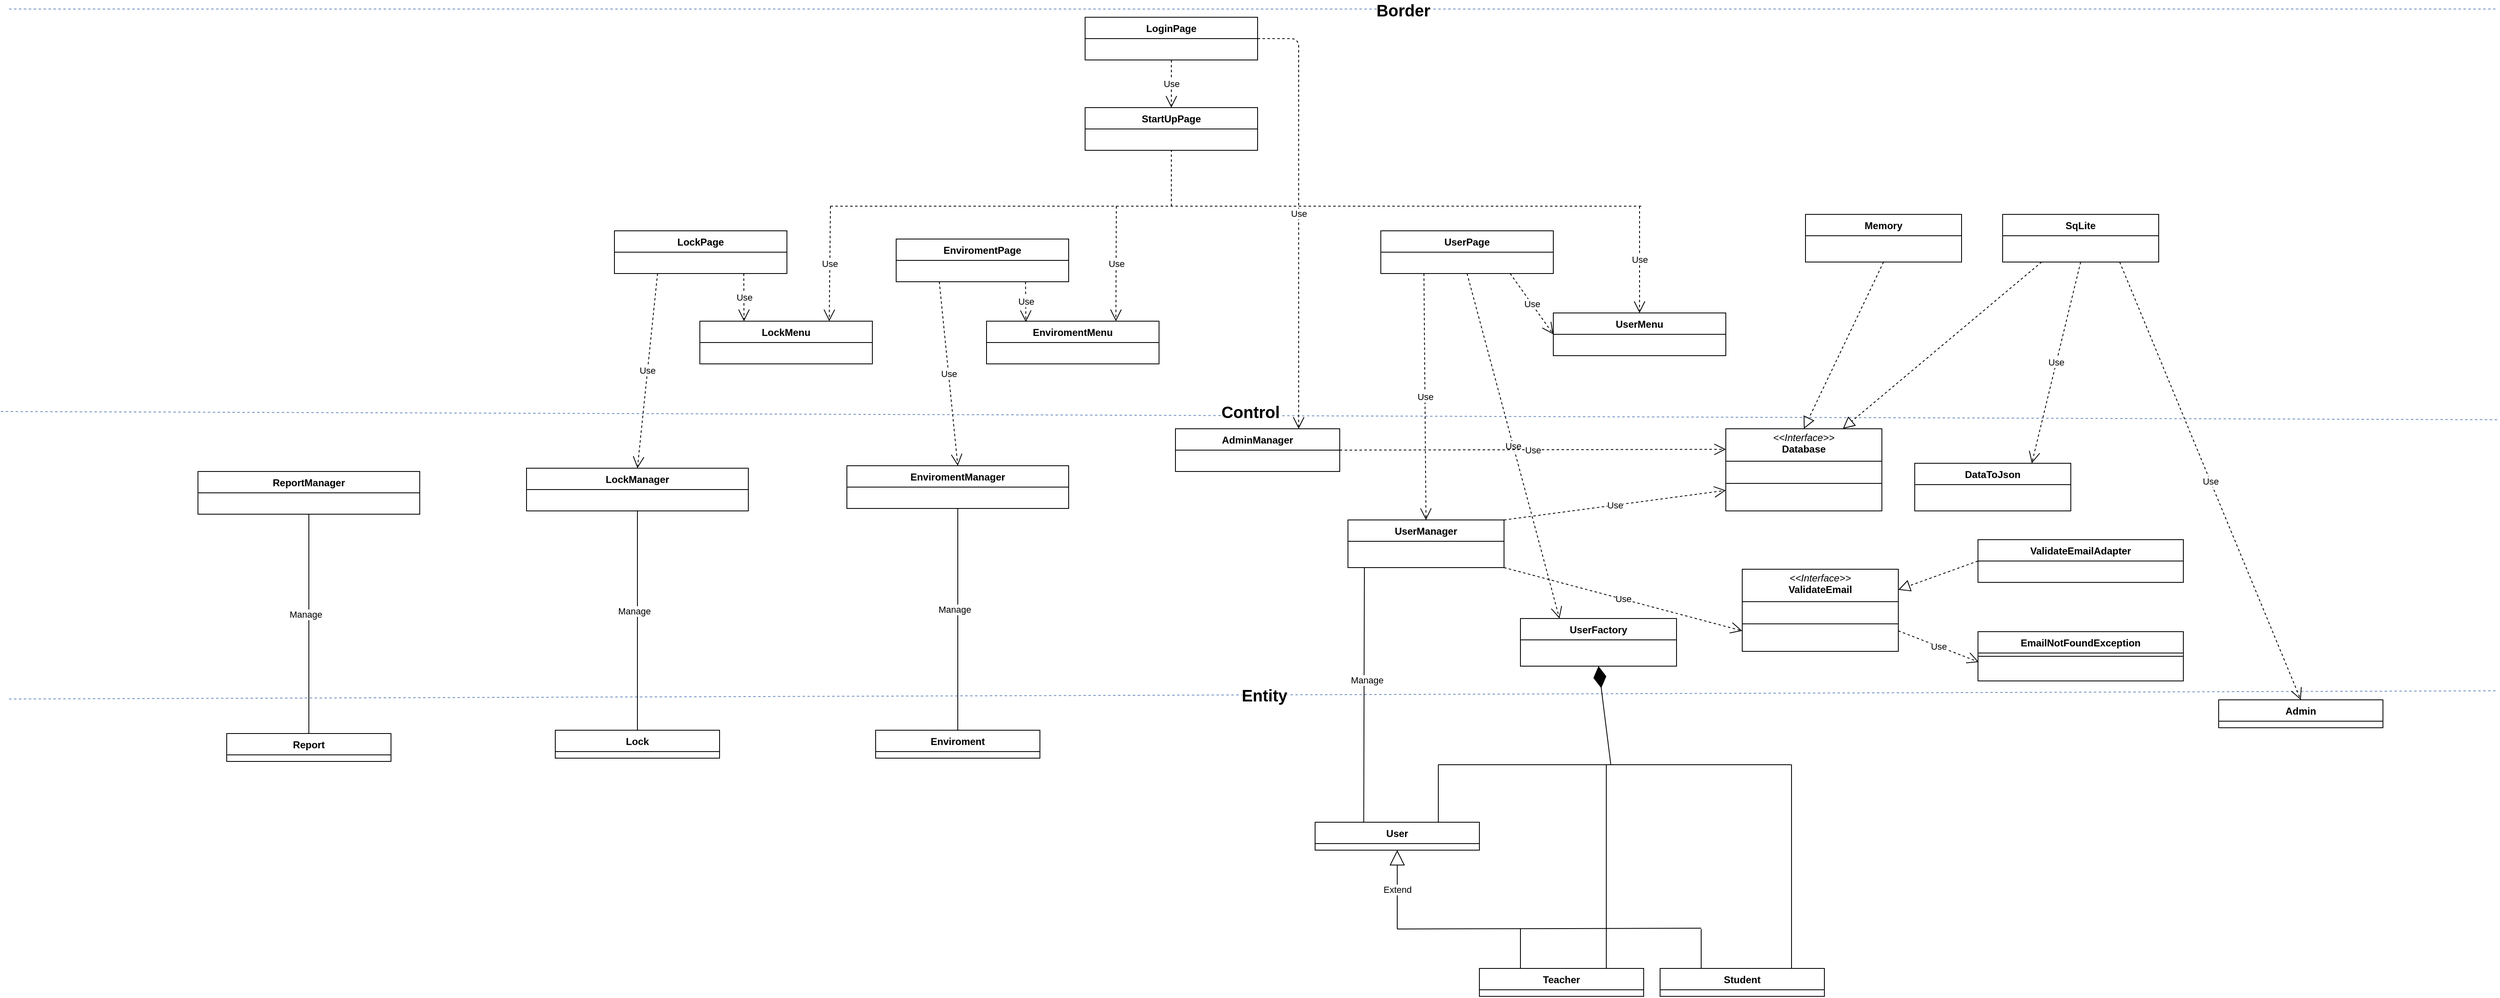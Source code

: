 <mxfile>
    <diagram id="C5RBs43oDa-KdzZeNtuy" name="Page-1">
        <mxGraphModel dx="4174" dy="2469" grid="1" gridSize="10" guides="1" tooltips="1" connect="1" arrows="1" fold="1" page="1" pageScale="1" pageWidth="827" pageHeight="1169" math="0" shadow="0">
            <root>
                <mxCell id="WIyWlLk6GJQsqaUBKTNV-0"/>
                <mxCell id="WIyWlLk6GJQsqaUBKTNV-1" parent="WIyWlLk6GJQsqaUBKTNV-0"/>
                <mxCell id="r7XuDd0O4ZvqXVFFLryg-0" value="" style="endArrow=none;dashed=1;html=1;rounded=0;fillColor=#dae8fc;strokeColor=#6c8ebf;" parent="WIyWlLk6GJQsqaUBKTNV-1" edge="1">
                    <mxGeometry width="50" height="50" relative="1" as="geometry">
                        <mxPoint x="-1360" y="160" as="sourcePoint"/>
                        <mxPoint x="1670" y="150" as="targetPoint"/>
                        <Array as="points"/>
                    </mxGeometry>
                </mxCell>
                <mxCell id="_xdSYPHyjW3nCsW6iEuT-3" value="&lt;font style=&quot;font-size: 20px;&quot;&gt;Entity&lt;/font&gt;" style="edgeLabel;html=1;align=center;verticalAlign=middle;resizable=0;points=[];fontSize=15;fontStyle=1" parent="r7XuDd0O4ZvqXVFFLryg-0" connectable="0" vertex="1">
                    <mxGeometry x="0.124" y="-2" relative="1" as="geometry">
                        <mxPoint x="-175" y="-2" as="offset"/>
                    </mxGeometry>
                </mxCell>
                <mxCell id="r7XuDd0O4ZvqXVFFLryg-25" value="" style="endArrow=none;endFill=0;endSize=12;html=1;rounded=0;entryX=0.296;entryY=0.034;entryDx=0;entryDy=0;entryPerimeter=0;" parent="WIyWlLk6GJQsqaUBKTNV-1" target="45" edge="1">
                    <mxGeometry width="160" relative="1" as="geometry">
                        <mxPoint x="290" as="sourcePoint"/>
                        <mxPoint x="410" y="350" as="targetPoint"/>
                    </mxGeometry>
                </mxCell>
                <mxCell id="r7XuDd0O4ZvqXVFFLryg-28" value="Manage" style="edgeLabel;html=1;align=center;verticalAlign=middle;resizable=0;points=[];" parent="r7XuDd0O4ZvqXVFFLryg-25" connectable="0" vertex="1">
                    <mxGeometry x="-0.448" y="2" relative="1" as="geometry">
                        <mxPoint x="1" y="51" as="offset"/>
                    </mxGeometry>
                </mxCell>
                <mxCell id="r7XuDd0O4ZvqXVFFLryg-34" value="" style="endArrow=none;dashed=1;html=1;rounded=0;fillColor=#dae8fc;strokeColor=#6c8ebf;" parent="WIyWlLk6GJQsqaUBKTNV-1" edge="1">
                    <mxGeometry width="50" height="50" relative="1" as="geometry">
                        <mxPoint x="-1370" y="-190" as="sourcePoint"/>
                        <mxPoint x="1670" y="-180" as="targetPoint"/>
                        <Array as="points"/>
                    </mxGeometry>
                </mxCell>
                <mxCell id="_xdSYPHyjW3nCsW6iEuT-2" value="&lt;font style=&quot;font-size: 20px;&quot;&gt;Control&lt;/font&gt;" style="edgeLabel;html=1;align=center;verticalAlign=middle;resizable=0;points=[];fontSize=15;fontStyle=1" parent="r7XuDd0O4ZvqXVFFLryg-34" connectable="0" vertex="1">
                    <mxGeometry x="0.124" y="1" relative="1" as="geometry">
                        <mxPoint x="-188" y="-5" as="offset"/>
                    </mxGeometry>
                </mxCell>
                <mxCell id="r7XuDd0O4ZvqXVFFLryg-35" value="" style="endArrow=none;dashed=1;html=1;rounded=0;fillColor=#dae8fc;strokeColor=#6c8ebf;" parent="WIyWlLk6GJQsqaUBKTNV-1" edge="1">
                    <mxGeometry width="50" height="50" relative="1" as="geometry">
                        <mxPoint x="-1360" y="-680" as="sourcePoint"/>
                        <mxPoint x="1670" y="-680" as="targetPoint"/>
                        <Array as="points"/>
                    </mxGeometry>
                </mxCell>
                <mxCell id="_xdSYPHyjW3nCsW6iEuT-0" value="&lt;font style=&quot;font-size: 20px;&quot;&gt;Border&lt;/font&gt;" style="edgeLabel;html=1;align=center;verticalAlign=middle;resizable=0;points=[];fontSize=15;fontStyle=1" parent="r7XuDd0O4ZvqXVFFLryg-35" connectable="0" vertex="1">
                    <mxGeometry x="0.139" y="-1" relative="1" as="geometry">
                        <mxPoint x="-29" as="offset"/>
                    </mxGeometry>
                </mxCell>
                <mxCell id="lZRSGbZRZbLsS1pGvsEE-22" value="Teacher" style="swimlane;fontStyle=1;align=center;verticalAlign=top;childLayout=stackLayout;horizontal=1;startSize=26;horizontalStack=0;resizeParent=1;resizeParentMax=0;resizeLast=0;collapsible=1;marginBottom=0;whiteSpace=wrap;html=1;" parent="WIyWlLk6GJQsqaUBKTNV-1" vertex="1">
                    <mxGeometry x="430" y="488" width="200" height="34" as="geometry"/>
                </mxCell>
                <mxCell id="NaBVkYS8M3-ztmhR-1Vg-1" value="Use" style="endArrow=open;endSize=12;dashed=1;html=1;rounded=0;exitX=1;exitY=1;exitDx=0;exitDy=0;entryX=0;entryY=0.75;entryDx=0;entryDy=0;" parent="WIyWlLk6GJQsqaUBKTNV-1" source="17" target="52" edge="1">
                    <mxGeometry width="160" relative="1" as="geometry">
                        <mxPoint x="440.57" y="-80.002" as="sourcePoint"/>
                        <mxPoint x="650" y="-90" as="targetPoint"/>
                    </mxGeometry>
                </mxCell>
                <mxCell id="6dqjGufiqV69bFTocouH-3" value="EmailNotFoundException" style="swimlane;fontStyle=1;align=center;verticalAlign=top;childLayout=stackLayout;horizontal=1;startSize=26;horizontalStack=0;resizeParent=1;resizeParentMax=0;resizeLast=0;collapsible=1;marginBottom=0;whiteSpace=wrap;html=1;" parent="WIyWlLk6GJQsqaUBKTNV-1" vertex="1">
                    <mxGeometry x="1037" y="78" width="250" height="60" as="geometry"/>
                </mxCell>
                <mxCell id="6dqjGufiqV69bFTocouH-4" value="" style="line;strokeWidth=1;fillColor=none;align=left;verticalAlign=middle;spacingTop=-1;spacingLeft=3;spacingRight=3;rotatable=0;labelPosition=right;points=[];portConstraint=eastwest;strokeColor=inherit;" parent="6dqjGufiqV69bFTocouH-3" vertex="1">
                    <mxGeometry y="26" width="250" height="8" as="geometry"/>
                </mxCell>
                <mxCell id="6dqjGufiqV69bFTocouH-5" value="&lt;div&gt;&lt;br&gt;&lt;/div&gt;" style="text;strokeColor=none;fillColor=none;align=left;verticalAlign=top;spacingLeft=4;spacingRight=4;overflow=hidden;rotatable=0;points=[[0,0.5],[1,0.5]];portConstraint=eastwest;whiteSpace=wrap;html=1;" parent="6dqjGufiqV69bFTocouH-3" vertex="1">
                    <mxGeometry y="34" width="250" height="26" as="geometry"/>
                </mxCell>
                <mxCell id="3" value="Use" style="endArrow=open;endSize=12;dashed=1;html=1;entryX=0;entryY=0.75;entryDx=0;entryDy=0;exitX=1;exitY=0;exitDx=0;exitDy=0;" parent="WIyWlLk6GJQsqaUBKTNV-1" source="17" target="74" edge="1">
                    <mxGeometry width="160" relative="1" as="geometry">
                        <mxPoint x="600" y="-150" as="sourcePoint"/>
                        <mxPoint x="892.5" y="-278" as="targetPoint"/>
                    </mxGeometry>
                </mxCell>
                <mxCell id="5" value="Enviroment&lt;br&gt;" style="swimlane;fontStyle=1;align=center;verticalAlign=top;childLayout=stackLayout;horizontal=1;startSize=26;horizontalStack=0;resizeParent=1;resizeParentMax=0;resizeLast=0;collapsible=1;marginBottom=0;whiteSpace=wrap;html=1;" parent="WIyWlLk6GJQsqaUBKTNV-1" vertex="1">
                    <mxGeometry x="-305" y="198" width="200" height="34" as="geometry"/>
                </mxCell>
                <mxCell id="12" value="" style="endArrow=none;endFill=0;endSize=12;html=1;rounded=0;entryX=0.5;entryY=0;entryDx=0;entryDy=0;exitX=0.5;exitY=1;exitDx=0;exitDy=0;" parent="WIyWlLk6GJQsqaUBKTNV-1" source="30" target="5" edge="1">
                    <mxGeometry width="160" relative="1" as="geometry">
                        <mxPoint x="-167.873" y="30" as="sourcePoint"/>
                        <mxPoint x="-205" y="198" as="targetPoint"/>
                    </mxGeometry>
                </mxCell>
                <mxCell id="13" value="Manage" style="edgeLabel;html=1;align=center;verticalAlign=middle;resizable=0;points=[];" parent="12" connectable="0" vertex="1">
                    <mxGeometry x="-0.448" y="2" relative="1" as="geometry">
                        <mxPoint x="-6" y="48" as="offset"/>
                    </mxGeometry>
                </mxCell>
                <mxCell id="17" value="UserManager" style="swimlane;fontStyle=1;childLayout=stackLayout;horizontal=1;startSize=26;fillColor=none;horizontalStack=0;resizeParent=1;resizeParentMax=0;resizeLast=0;collapsible=1;marginBottom=0;" parent="WIyWlLk6GJQsqaUBKTNV-1" vertex="1">
                    <mxGeometry x="270" y="-58" width="190" height="58" as="geometry"/>
                </mxCell>
                <mxCell id="22" value="ValidateEmailAdapter" style="swimlane;fontStyle=1;childLayout=stackLayout;horizontal=1;startSize=26;fillColor=none;horizontalStack=0;resizeParent=1;resizeParentMax=0;resizeLast=0;collapsible=1;marginBottom=0;" parent="WIyWlLk6GJQsqaUBKTNV-1" vertex="1">
                    <mxGeometry x="1037" y="-34" width="250" height="52" as="geometry"/>
                </mxCell>
                <mxCell id="30" value="EnviromentManager" style="swimlane;fontStyle=1;childLayout=stackLayout;horizontal=1;startSize=26;fillColor=none;horizontalStack=0;resizeParent=1;resizeParentMax=0;resizeLast=0;collapsible=1;marginBottom=0;" parent="WIyWlLk6GJQsqaUBKTNV-1" vertex="1">
                    <mxGeometry x="-340" y="-124" width="270" height="52" as="geometry"/>
                </mxCell>
                <mxCell id="38" value="Admin" style="swimlane;fontStyle=1;align=center;verticalAlign=top;childLayout=stackLayout;horizontal=1;startSize=26;horizontalStack=0;resizeParent=1;resizeParentMax=0;resizeLast=0;collapsible=1;marginBottom=0;whiteSpace=wrap;html=1;" parent="WIyWlLk6GJQsqaUBKTNV-1" vertex="1">
                    <mxGeometry x="1330" y="161" width="200" height="34" as="geometry"/>
                </mxCell>
                <mxCell id="39" value="StartUpPage" style="swimlane;fontStyle=1;childLayout=stackLayout;horizontal=1;startSize=26;fillColor=none;horizontalStack=0;resizeParent=1;resizeParentMax=0;resizeLast=0;collapsible=1;marginBottom=0;" parent="WIyWlLk6GJQsqaUBKTNV-1" vertex="1">
                    <mxGeometry x="-50" y="-560" width="210" height="52" as="geometry"/>
                </mxCell>
                <mxCell id="nyFKqgkoh2ZOtLrn_KtN-40" value="Lock" style="swimlane;fontStyle=1;align=center;verticalAlign=top;childLayout=stackLayout;horizontal=1;startSize=26;horizontalStack=0;resizeParent=1;resizeParentMax=0;resizeLast=0;collapsible=1;marginBottom=0;whiteSpace=wrap;html=1;" parent="WIyWlLk6GJQsqaUBKTNV-1" vertex="1">
                    <mxGeometry x="-695" y="198" width="200" height="34" as="geometry"/>
                </mxCell>
                <mxCell id="nyFKqgkoh2ZOtLrn_KtN-41" value="LockManager" style="swimlane;fontStyle=1;childLayout=stackLayout;horizontal=1;startSize=26;fillColor=none;horizontalStack=0;resizeParent=1;resizeParentMax=0;resizeLast=0;collapsible=1;marginBottom=0;" parent="WIyWlLk6GJQsqaUBKTNV-1" vertex="1">
                    <mxGeometry x="-730" y="-121" width="270" height="52" as="geometry"/>
                </mxCell>
                <mxCell id="nyFKqgkoh2ZOtLrn_KtN-43" value="Report" style="swimlane;fontStyle=1;align=center;verticalAlign=top;childLayout=stackLayout;horizontal=1;startSize=26;horizontalStack=0;resizeParent=1;resizeParentMax=0;resizeLast=0;collapsible=1;marginBottom=0;whiteSpace=wrap;html=1;" parent="WIyWlLk6GJQsqaUBKTNV-1" vertex="1">
                    <mxGeometry x="-1095" y="202" width="200" height="34" as="geometry"/>
                </mxCell>
                <mxCell id="nyFKqgkoh2ZOtLrn_KtN-44" value="ReportManager" style="swimlane;fontStyle=1;childLayout=stackLayout;horizontal=1;startSize=26;fillColor=none;horizontalStack=0;resizeParent=1;resizeParentMax=0;resizeLast=0;collapsible=1;marginBottom=0;" parent="WIyWlLk6GJQsqaUBKTNV-1" vertex="1">
                    <mxGeometry x="-1130" y="-117" width="270" height="52" as="geometry"/>
                </mxCell>
                <mxCell id="nyFKqgkoh2ZOtLrn_KtN-45" value="" style="endArrow=none;endFill=0;endSize=12;html=1;rounded=0;entryX=0.5;entryY=0;entryDx=0;entryDy=0;exitX=0.5;exitY=1;exitDx=0;exitDy=0;" parent="WIyWlLk6GJQsqaUBKTNV-1" source="nyFKqgkoh2ZOtLrn_KtN-41" target="nyFKqgkoh2ZOtLrn_KtN-40" edge="1">
                    <mxGeometry width="160" relative="1" as="geometry">
                        <mxPoint x="-575" y="-42" as="sourcePoint"/>
                        <mxPoint x="-595" y="198" as="targetPoint"/>
                    </mxGeometry>
                </mxCell>
                <mxCell id="nyFKqgkoh2ZOtLrn_KtN-46" value="Manage" style="edgeLabel;html=1;align=center;verticalAlign=middle;resizable=0;points=[];" parent="nyFKqgkoh2ZOtLrn_KtN-45" connectable="0" vertex="1">
                    <mxGeometry x="-0.448" y="2" relative="1" as="geometry">
                        <mxPoint x="-6" y="48" as="offset"/>
                    </mxGeometry>
                </mxCell>
                <mxCell id="nyFKqgkoh2ZOtLrn_KtN-47" value="" style="endArrow=none;endFill=0;endSize=12;html=1;rounded=0;entryX=0.5;entryY=0;entryDx=0;entryDy=0;exitX=0.5;exitY=1;exitDx=0;exitDy=0;" parent="WIyWlLk6GJQsqaUBKTNV-1" source="nyFKqgkoh2ZOtLrn_KtN-44" target="nyFKqgkoh2ZOtLrn_KtN-43" edge="1">
                    <mxGeometry width="160" relative="1" as="geometry">
                        <mxPoint x="-1070" y="-37" as="sourcePoint"/>
                        <mxPoint x="-1085" y="195" as="targetPoint"/>
                    </mxGeometry>
                </mxCell>
                <mxCell id="nyFKqgkoh2ZOtLrn_KtN-48" value="Manage" style="edgeLabel;html=1;align=center;verticalAlign=middle;resizable=0;points=[];" parent="nyFKqgkoh2ZOtLrn_KtN-47" connectable="0" vertex="1">
                    <mxGeometry x="-0.448" y="2" relative="1" as="geometry">
                        <mxPoint x="-6" y="48" as="offset"/>
                    </mxGeometry>
                </mxCell>
                <mxCell id="40" value="Student" style="swimlane;fontStyle=1;align=center;verticalAlign=top;childLayout=stackLayout;horizontal=1;startSize=26;horizontalStack=0;resizeParent=1;resizeParentMax=0;resizeLast=0;collapsible=1;marginBottom=0;whiteSpace=wrap;html=1;" parent="WIyWlLk6GJQsqaUBKTNV-1" vertex="1">
                    <mxGeometry x="650" y="488" width="200" height="34" as="geometry"/>
                </mxCell>
                <mxCell id="45" value="User" style="swimlane;fontStyle=1;align=center;verticalAlign=top;childLayout=stackLayout;horizontal=1;startSize=26;horizontalStack=0;resizeParent=1;resizeParentMax=0;resizeLast=0;collapsible=1;marginBottom=0;whiteSpace=wrap;html=1;" parent="WIyWlLk6GJQsqaUBKTNV-1" vertex="1">
                    <mxGeometry x="230" y="310" width="200" height="34" as="geometry"/>
                </mxCell>
                <mxCell id="47" value="UserFactory" style="swimlane;fontStyle=1;childLayout=stackLayout;horizontal=1;startSize=26;fillColor=none;horizontalStack=0;resizeParent=1;resizeParentMax=0;resizeLast=0;collapsible=1;marginBottom=0;" parent="WIyWlLk6GJQsqaUBKTNV-1" vertex="1">
                    <mxGeometry x="480" y="62" width="190" height="58" as="geometry"/>
                </mxCell>
                <mxCell id="50" value="" style="endArrow=diamondThin;endFill=1;endSize=24;html=1;entryX=0.5;entryY=1;entryDx=0;entryDy=0;" parent="WIyWlLk6GJQsqaUBKTNV-1" target="47" edge="1">
                    <mxGeometry width="160" relative="1" as="geometry">
                        <mxPoint x="590" y="240" as="sourcePoint"/>
                        <mxPoint x="640" y="90" as="targetPoint"/>
                    </mxGeometry>
                </mxCell>
                <mxCell id="51" value="UserPage" style="swimlane;fontStyle=1;childLayout=stackLayout;horizontal=1;startSize=26;fillColor=none;horizontalStack=0;resizeParent=1;resizeParentMax=0;resizeLast=0;collapsible=1;marginBottom=0;" parent="WIyWlLk6GJQsqaUBKTNV-1" vertex="1">
                    <mxGeometry x="310" y="-410" width="210" height="52" as="geometry"/>
                </mxCell>
                <mxCell id="52" value="&lt;p style=&quot;margin:0px;margin-top:4px;text-align:center;&quot;&gt;&lt;i&gt;&amp;lt;&amp;lt;Interface&amp;gt;&amp;gt;&lt;/i&gt;&lt;br&gt;&lt;b&gt;ValidateEmail&lt;/b&gt;&lt;/p&gt;&lt;hr size=&quot;1&quot; style=&quot;border-style:solid;&quot;&gt;&lt;p style=&quot;margin:0px;margin-left:4px;&quot;&gt;&lt;br&gt;&lt;/p&gt;&lt;hr size=&quot;1&quot; style=&quot;border-style:solid;&quot;&gt;&lt;p style=&quot;margin:0px;margin-left:4px;&quot;&gt;&lt;br&gt;&lt;/p&gt;" style="verticalAlign=top;align=left;overflow=fill;html=1;whiteSpace=wrap;" parent="WIyWlLk6GJQsqaUBKTNV-1" vertex="1">
                    <mxGeometry x="750" y="2" width="190" height="100" as="geometry"/>
                </mxCell>
                <mxCell id="60" value="" style="endArrow=none;html=1;" parent="WIyWlLk6GJQsqaUBKTNV-1" edge="1">
                    <mxGeometry width="50" height="50" relative="1" as="geometry">
                        <mxPoint x="330" y="440" as="sourcePoint"/>
                        <mxPoint x="700" y="439" as="targetPoint"/>
                    </mxGeometry>
                </mxCell>
                <mxCell id="63" value="" style="endArrow=none;html=1;exitX=0.25;exitY=0;exitDx=0;exitDy=0;" parent="WIyWlLk6GJQsqaUBKTNV-1" source="lZRSGbZRZbLsS1pGvsEE-22" edge="1">
                    <mxGeometry width="50" height="50" relative="1" as="geometry">
                        <mxPoint x="539.77" y="488" as="sourcePoint"/>
                        <mxPoint x="480" y="440" as="targetPoint"/>
                    </mxGeometry>
                </mxCell>
                <mxCell id="64" value="" style="endArrow=none;html=1;exitX=0.25;exitY=0;exitDx=0;exitDy=0;" parent="WIyWlLk6GJQsqaUBKTNV-1" source="40" edge="1">
                    <mxGeometry width="50" height="50" relative="1" as="geometry">
                        <mxPoint x="730.0" y="488" as="sourcePoint"/>
                        <mxPoint x="700" y="440" as="targetPoint"/>
                    </mxGeometry>
                </mxCell>
                <mxCell id="65" value="" style="endArrow=none;html=1;" parent="WIyWlLk6GJQsqaUBKTNV-1" edge="1">
                    <mxGeometry width="50" height="50" relative="1" as="geometry">
                        <mxPoint x="380" y="240" as="sourcePoint"/>
                        <mxPoint x="810" y="240" as="targetPoint"/>
                    </mxGeometry>
                </mxCell>
                <mxCell id="67" value="" style="endArrow=none;html=1;exitX=0.75;exitY=0;exitDx=0;exitDy=0;" parent="WIyWlLk6GJQsqaUBKTNV-1" source="45" edge="1">
                    <mxGeometry width="50" height="50" relative="1" as="geometry">
                        <mxPoint x="370.0" y="378" as="sourcePoint"/>
                        <mxPoint x="380" y="240" as="targetPoint"/>
                    </mxGeometry>
                </mxCell>
                <mxCell id="68" value="" style="endArrow=none;html=1;exitX=0.75;exitY=0;exitDx=0;exitDy=0;" parent="WIyWlLk6GJQsqaUBKTNV-1" edge="1">
                    <mxGeometry width="50" height="50" relative="1" as="geometry">
                        <mxPoint x="584.52" y="488" as="sourcePoint"/>
                        <mxPoint x="584.52" y="240" as="targetPoint"/>
                    </mxGeometry>
                </mxCell>
                <mxCell id="69" value="" style="endArrow=none;html=1;exitX=0.75;exitY=0;exitDx=0;exitDy=0;" parent="WIyWlLk6GJQsqaUBKTNV-1" edge="1">
                    <mxGeometry width="50" height="50" relative="1" as="geometry">
                        <mxPoint x="810.0" y="488" as="sourcePoint"/>
                        <mxPoint x="810" y="240" as="targetPoint"/>
                    </mxGeometry>
                </mxCell>
                <mxCell id="70" value="Use" style="endArrow=open;endSize=12;dashed=1;html=1;rounded=0;exitX=1;exitY=0.75;exitDx=0;exitDy=0;entryX=0.004;entryY=0.115;entryDx=0;entryDy=0;entryPerimeter=0;" parent="WIyWlLk6GJQsqaUBKTNV-1" source="52" target="6dqjGufiqV69bFTocouH-5" edge="1">
                    <mxGeometry width="160" relative="1" as="geometry">
                        <mxPoint x="1140.0" y="70.998" as="sourcePoint"/>
                        <mxPoint x="1349.43" y="50" as="targetPoint"/>
                    </mxGeometry>
                </mxCell>
                <mxCell id="71" value="" style="endArrow=block;dashed=1;endFill=0;endSize=12;html=1;entryX=1;entryY=0.25;entryDx=0;entryDy=0;exitX=0;exitY=0.5;exitDx=0;exitDy=0;" parent="WIyWlLk6GJQsqaUBKTNV-1" source="22" target="52" edge="1">
                    <mxGeometry width="160" relative="1" as="geometry">
                        <mxPoint x="1250" y="-180" as="sourcePoint"/>
                        <mxPoint x="1320" y="-116.5" as="targetPoint"/>
                    </mxGeometry>
                </mxCell>
                <mxCell id="72" value="Use" style="endArrow=open;endSize=12;dashed=1;html=1;entryX=0.25;entryY=0;entryDx=0;entryDy=0;exitX=0.5;exitY=1;exitDx=0;exitDy=0;" parent="WIyWlLk6GJQsqaUBKTNV-1" source="51" target="47" edge="1">
                    <mxGeometry width="160" relative="1" as="geometry">
                        <mxPoint x="400" y="-380" as="sourcePoint"/>
                        <mxPoint x="550" y="-50" as="targetPoint"/>
                    </mxGeometry>
                </mxCell>
                <mxCell id="74" value="&lt;p style=&quot;margin:0px;margin-top:4px;text-align:center;&quot;&gt;&lt;i&gt;&amp;lt;&amp;lt;Interface&amp;gt;&amp;gt;&lt;/i&gt;&lt;br&gt;&lt;b&gt;Database&lt;/b&gt;&lt;/p&gt;&lt;hr size=&quot;1&quot; style=&quot;border-style:solid;&quot;&gt;&lt;p style=&quot;margin:0px;margin-left:4px;&quot;&gt;&lt;br&gt;&lt;/p&gt;&lt;hr size=&quot;1&quot; style=&quot;border-style:solid;&quot;&gt;&lt;p style=&quot;margin:0px;margin-left:4px;&quot;&gt;&lt;br&gt;&lt;/p&gt;" style="verticalAlign=top;align=left;overflow=fill;html=1;whiteSpace=wrap;" parent="WIyWlLk6GJQsqaUBKTNV-1" vertex="1">
                    <mxGeometry x="730" y="-169" width="190" height="100" as="geometry"/>
                </mxCell>
                <mxCell id="75" value="Memory" style="swimlane;fontStyle=1;childLayout=stackLayout;horizontal=1;startSize=26;fillColor=none;horizontalStack=0;resizeParent=1;resizeParentMax=0;resizeLast=0;collapsible=1;marginBottom=0;" parent="WIyWlLk6GJQsqaUBKTNV-1" vertex="1">
                    <mxGeometry x="827" y="-430" width="190" height="58" as="geometry"/>
                </mxCell>
                <mxCell id="76" value="SqLite" style="swimlane;fontStyle=1;childLayout=stackLayout;horizontal=1;startSize=26;fillColor=none;horizontalStack=0;resizeParent=1;resizeParentMax=0;resizeLast=0;collapsible=1;marginBottom=0;" parent="WIyWlLk6GJQsqaUBKTNV-1" vertex="1">
                    <mxGeometry x="1067" y="-430" width="190" height="58" as="geometry"/>
                </mxCell>
                <mxCell id="77" value="" style="endArrow=block;dashed=1;endFill=0;endSize=12;html=1;entryX=0.5;entryY=0;entryDx=0;entryDy=0;exitX=0.5;exitY=1;exitDx=0;exitDy=0;" parent="WIyWlLk6GJQsqaUBKTNV-1" source="75" target="74" edge="1">
                    <mxGeometry width="160" relative="1" as="geometry">
                        <mxPoint x="820" y="-310" as="sourcePoint"/>
                        <mxPoint x="720" y="-289" as="targetPoint"/>
                    </mxGeometry>
                </mxCell>
                <mxCell id="78" value="" style="endArrow=block;dashed=1;endFill=0;endSize=12;html=1;entryX=0.75;entryY=0;entryDx=0;entryDy=0;exitX=0.25;exitY=1;exitDx=0;exitDy=0;" parent="WIyWlLk6GJQsqaUBKTNV-1" source="76" target="74" edge="1">
                    <mxGeometry width="160" relative="1" as="geometry">
                        <mxPoint x="1000" y="-362" as="sourcePoint"/>
                        <mxPoint x="1000" y="-159" as="targetPoint"/>
                    </mxGeometry>
                </mxCell>
                <mxCell id="79" value="DataToJson" style="swimlane;fontStyle=1;childLayout=stackLayout;horizontal=1;startSize=26;fillColor=none;horizontalStack=0;resizeParent=1;resizeParentMax=0;resizeLast=0;collapsible=1;marginBottom=0;" parent="WIyWlLk6GJQsqaUBKTNV-1" vertex="1">
                    <mxGeometry x="960" y="-127" width="190" height="58" as="geometry"/>
                </mxCell>
                <mxCell id="80" value="Use" style="endArrow=open;endSize=12;dashed=1;html=1;rounded=0;entryX=0.75;entryY=0;entryDx=0;entryDy=0;exitX=0.5;exitY=1;exitDx=0;exitDy=0;" parent="WIyWlLk6GJQsqaUBKTNV-1" source="76" target="79" edge="1">
                    <mxGeometry width="160" relative="1" as="geometry">
                        <mxPoint x="1080" y="-300" as="sourcePoint"/>
                        <mxPoint x="1201" y="-276.01" as="targetPoint"/>
                    </mxGeometry>
                </mxCell>
                <mxCell id="81" value="Use" style="endArrow=open;endSize=12;dashed=1;html=1;exitX=0.25;exitY=1;exitDx=0;exitDy=0;entryX=0.5;entryY=0;entryDx=0;entryDy=0;" parent="WIyWlLk6GJQsqaUBKTNV-1" source="51" target="17" edge="1">
                    <mxGeometry width="160" relative="1" as="geometry">
                        <mxPoint x="310" y="-368" as="sourcePoint"/>
                        <mxPoint x="447.5" y="30.0" as="targetPoint"/>
                    </mxGeometry>
                </mxCell>
                <mxCell id="82" value="UserMenu" style="swimlane;fontStyle=1;childLayout=stackLayout;horizontal=1;startSize=26;fillColor=none;horizontalStack=0;resizeParent=1;resizeParentMax=0;resizeLast=0;collapsible=1;marginBottom=0;" parent="WIyWlLk6GJQsqaUBKTNV-1" vertex="1">
                    <mxGeometry x="520" y="-310" width="210" height="52" as="geometry"/>
                </mxCell>
                <mxCell id="83" value="Use" style="endArrow=open;endSize=12;dashed=1;html=1;exitX=0.75;exitY=1;exitDx=0;exitDy=0;entryX=0;entryY=0.5;entryDx=0;entryDy=0;" parent="WIyWlLk6GJQsqaUBKTNV-1" source="51" target="82" edge="1">
                    <mxGeometry width="160" relative="1" as="geometry">
                        <mxPoint x="372.5" y="-348" as="sourcePoint"/>
                        <mxPoint x="367" y="-97" as="targetPoint"/>
                    </mxGeometry>
                </mxCell>
                <mxCell id="84" value="EnviromentPage" style="swimlane;fontStyle=1;childLayout=stackLayout;horizontal=1;startSize=26;fillColor=none;horizontalStack=0;resizeParent=1;resizeParentMax=0;resizeLast=0;collapsible=1;marginBottom=0;" parent="WIyWlLk6GJQsqaUBKTNV-1" vertex="1">
                    <mxGeometry x="-280" y="-400" width="210" height="52" as="geometry"/>
                </mxCell>
                <mxCell id="85" value="EnviromentMenu" style="swimlane;fontStyle=1;childLayout=stackLayout;horizontal=1;startSize=26;fillColor=none;horizontalStack=0;resizeParent=1;resizeParentMax=0;resizeLast=0;collapsible=1;marginBottom=0;" parent="WIyWlLk6GJQsqaUBKTNV-1" vertex="1">
                    <mxGeometry x="-170" y="-300" width="210" height="52" as="geometry"/>
                </mxCell>
                <mxCell id="86" value="Use" style="endArrow=open;endSize=12;dashed=1;html=1;exitX=0.75;exitY=1;exitDx=0;exitDy=0;entryX=0.228;entryY=0.019;entryDx=0;entryDy=0;entryPerimeter=0;" parent="WIyWlLk6GJQsqaUBKTNV-1" source="84" target="85" edge="1">
                    <mxGeometry width="160" relative="1" as="geometry">
                        <mxPoint x="-137.5" y="-348" as="sourcePoint"/>
                        <mxPoint x="-143" y="-97" as="targetPoint"/>
                    </mxGeometry>
                </mxCell>
                <mxCell id="87" value="LockPage" style="swimlane;fontStyle=1;childLayout=stackLayout;horizontal=1;startSize=26;fillColor=none;horizontalStack=0;resizeParent=1;resizeParentMax=0;resizeLast=0;collapsible=1;marginBottom=0;" parent="WIyWlLk6GJQsqaUBKTNV-1" vertex="1">
                    <mxGeometry x="-623" y="-410" width="210" height="52" as="geometry"/>
                </mxCell>
                <mxCell id="88" value="LockMenu" style="swimlane;fontStyle=1;childLayout=stackLayout;horizontal=1;startSize=26;fillColor=none;horizontalStack=0;resizeParent=1;resizeParentMax=0;resizeLast=0;collapsible=1;marginBottom=0;" parent="WIyWlLk6GJQsqaUBKTNV-1" vertex="1">
                    <mxGeometry x="-519" y="-300" width="210" height="52" as="geometry"/>
                </mxCell>
                <mxCell id="89" value="Use" style="endArrow=open;endSize=12;dashed=1;html=1;entryX=0.256;entryY=0;entryDx=0;entryDy=0;exitX=0.75;exitY=1;exitDx=0;exitDy=0;entryPerimeter=0;" parent="WIyWlLk6GJQsqaUBKTNV-1" source="87" target="88" edge="1">
                    <mxGeometry width="160" relative="1" as="geometry">
                        <mxPoint x="-470" y="-360" as="sourcePoint"/>
                        <mxPoint x="-566" y="-97" as="targetPoint"/>
                    </mxGeometry>
                </mxCell>
                <mxCell id="90" value="Use" style="endArrow=open;endSize=12;dashed=1;html=1;exitX=0.25;exitY=1;exitDx=0;exitDy=0;entryX=0.5;entryY=0;entryDx=0;entryDy=0;" parent="WIyWlLk6GJQsqaUBKTNV-1" source="84" target="30" edge="1">
                    <mxGeometry width="160" relative="1" as="geometry">
                        <mxPoint x="-144.5" y="-341" as="sourcePoint"/>
                        <mxPoint x="-150" y="-90.0" as="targetPoint"/>
                    </mxGeometry>
                </mxCell>
                <mxCell id="91" value="Use" style="endArrow=open;endSize=12;dashed=1;html=1;exitX=0.25;exitY=1;exitDx=0;exitDy=0;entryX=0.5;entryY=0;entryDx=0;entryDy=0;" parent="WIyWlLk6GJQsqaUBKTNV-1" source="87" target="nyFKqgkoh2ZOtLrn_KtN-41" edge="1">
                    <mxGeometry width="160" relative="1" as="geometry">
                        <mxPoint x="-605" y="-340" as="sourcePoint"/>
                        <mxPoint x="-590.0" y="-109.0" as="targetPoint"/>
                    </mxGeometry>
                </mxCell>
                <mxCell id="92" value="Use" style="endArrow=open;endSize=12;dashed=1;html=1;entryX=0.75;entryY=0;entryDx=0;entryDy=0;" parent="WIyWlLk6GJQsqaUBKTNV-1" target="88" edge="1">
                    <mxGeometry width="160" relative="1" as="geometry">
                        <mxPoint x="-360" y="-440" as="sourcePoint"/>
                        <mxPoint x="-414" y="-300" as="targetPoint"/>
                    </mxGeometry>
                </mxCell>
                <mxCell id="93" value="Use" style="endArrow=open;endSize=12;dashed=1;html=1;entryX=0.75;entryY=0;entryDx=0;entryDy=0;" parent="WIyWlLk6GJQsqaUBKTNV-1" target="85" edge="1">
                    <mxGeometry width="160" relative="1" as="geometry">
                        <mxPoint x="-12" y="-440" as="sourcePoint"/>
                        <mxPoint x="120" y="-310" as="targetPoint"/>
                    </mxGeometry>
                </mxCell>
                <mxCell id="94" value="Use" style="endArrow=open;endSize=12;dashed=1;html=1;entryX=0.5;entryY=0;entryDx=0;entryDy=0;" parent="WIyWlLk6GJQsqaUBKTNV-1" target="82" edge="1">
                    <mxGeometry width="160" relative="1" as="geometry">
                        <mxPoint x="625" y="-440" as="sourcePoint"/>
                        <mxPoint x="624.66" y="-310" as="targetPoint"/>
                    </mxGeometry>
                </mxCell>
                <mxCell id="95" value="" style="endArrow=none;dashed=1;html=1;fontSize=20;" parent="WIyWlLk6GJQsqaUBKTNV-1" edge="1">
                    <mxGeometry width="50" height="50" relative="1" as="geometry">
                        <mxPoint x="-360" y="-440" as="sourcePoint"/>
                        <mxPoint x="630" y="-440" as="targetPoint"/>
                    </mxGeometry>
                </mxCell>
                <mxCell id="96" value="" style="endArrow=none;dashed=1;html=1;fontSize=20;entryX=0.5;entryY=1;entryDx=0;entryDy=0;" parent="WIyWlLk6GJQsqaUBKTNV-1" target="39" edge="1">
                    <mxGeometry width="50" height="50" relative="1" as="geometry">
                        <mxPoint x="55" y="-440" as="sourcePoint"/>
                        <mxPoint x="70" y="-450" as="targetPoint"/>
                    </mxGeometry>
                </mxCell>
                <mxCell id="97" value="LoginPage" style="swimlane;fontStyle=1;childLayout=stackLayout;horizontal=1;startSize=26;fillColor=none;horizontalStack=0;resizeParent=1;resizeParentMax=0;resizeLast=0;collapsible=1;marginBottom=0;" parent="WIyWlLk6GJQsqaUBKTNV-1" vertex="1">
                    <mxGeometry x="-50" y="-670" width="210" height="52" as="geometry"/>
                </mxCell>
                <mxCell id="99" value="Use" style="endArrow=open;endSize=12;dashed=1;html=1;entryX=0.5;entryY=0;entryDx=0;entryDy=0;exitX=0.5;exitY=1;exitDx=0;exitDy=0;" parent="WIyWlLk6GJQsqaUBKTNV-1" source="97" target="39" edge="1">
                    <mxGeometry width="160" relative="1" as="geometry">
                        <mxPoint x="290" y="-660" as="sourcePoint"/>
                        <mxPoint x="290" y="-530" as="targetPoint"/>
                    </mxGeometry>
                </mxCell>
                <mxCell id="100" value="AdminManager" style="swimlane;fontStyle=1;childLayout=stackLayout;horizontal=1;startSize=26;fillColor=none;horizontalStack=0;resizeParent=1;resizeParentMax=0;resizeLast=0;collapsible=1;marginBottom=0;" vertex="1" parent="WIyWlLk6GJQsqaUBKTNV-1">
                    <mxGeometry x="60" y="-169" width="200" height="52" as="geometry"/>
                </mxCell>
                <mxCell id="101" value="Use" style="endArrow=open;endSize=12;dashed=1;html=1;entryX=0;entryY=0.25;entryDx=0;entryDy=0;exitX=1;exitY=0.5;exitDx=0;exitDy=0;" edge="1" parent="WIyWlLk6GJQsqaUBKTNV-1" source="100" target="74">
                    <mxGeometry width="160" relative="1" as="geometry">
                        <mxPoint x="180" y="-75" as="sourcePoint"/>
                        <mxPoint x="450" y="-136" as="targetPoint"/>
                    </mxGeometry>
                </mxCell>
                <mxCell id="102" value="Use" style="endArrow=open;endSize=12;dashed=1;html=1;exitX=1;exitY=0.5;exitDx=0;exitDy=0;entryX=0.75;entryY=0;entryDx=0;entryDy=0;" edge="1" parent="WIyWlLk6GJQsqaUBKTNV-1" source="97" target="100">
                    <mxGeometry width="160" relative="1" as="geometry">
                        <mxPoint x="210" y="-618" as="sourcePoint"/>
                        <mxPoint x="210" y="-350" as="targetPoint"/>
                        <Array as="points">
                            <mxPoint x="210" y="-644"/>
                        </Array>
                    </mxGeometry>
                </mxCell>
                <mxCell id="103" value="Extend" style="endArrow=block;endSize=16;endFill=0;html=1;entryX=0.5;entryY=1;entryDx=0;entryDy=0;" edge="1" parent="WIyWlLk6GJQsqaUBKTNV-1" target="45">
                    <mxGeometry width="160" relative="1" as="geometry">
                        <mxPoint x="330" y="440" as="sourcePoint"/>
                        <mxPoint x="520" y="460" as="targetPoint"/>
                    </mxGeometry>
                </mxCell>
                <mxCell id="104" value="Use" style="endArrow=open;endSize=12;dashed=1;html=1;rounded=0;entryX=0.5;entryY=0;entryDx=0;entryDy=0;exitX=0.75;exitY=1;exitDx=0;exitDy=0;" edge="1" parent="WIyWlLk6GJQsqaUBKTNV-1" source="76" target="38">
                    <mxGeometry width="160" relative="1" as="geometry">
                        <mxPoint x="1519.5" y="-270" as="sourcePoint"/>
                        <mxPoint x="1460" y="-25" as="targetPoint"/>
                    </mxGeometry>
                </mxCell>
            </root>
        </mxGraphModel>
    </diagram>
</mxfile>